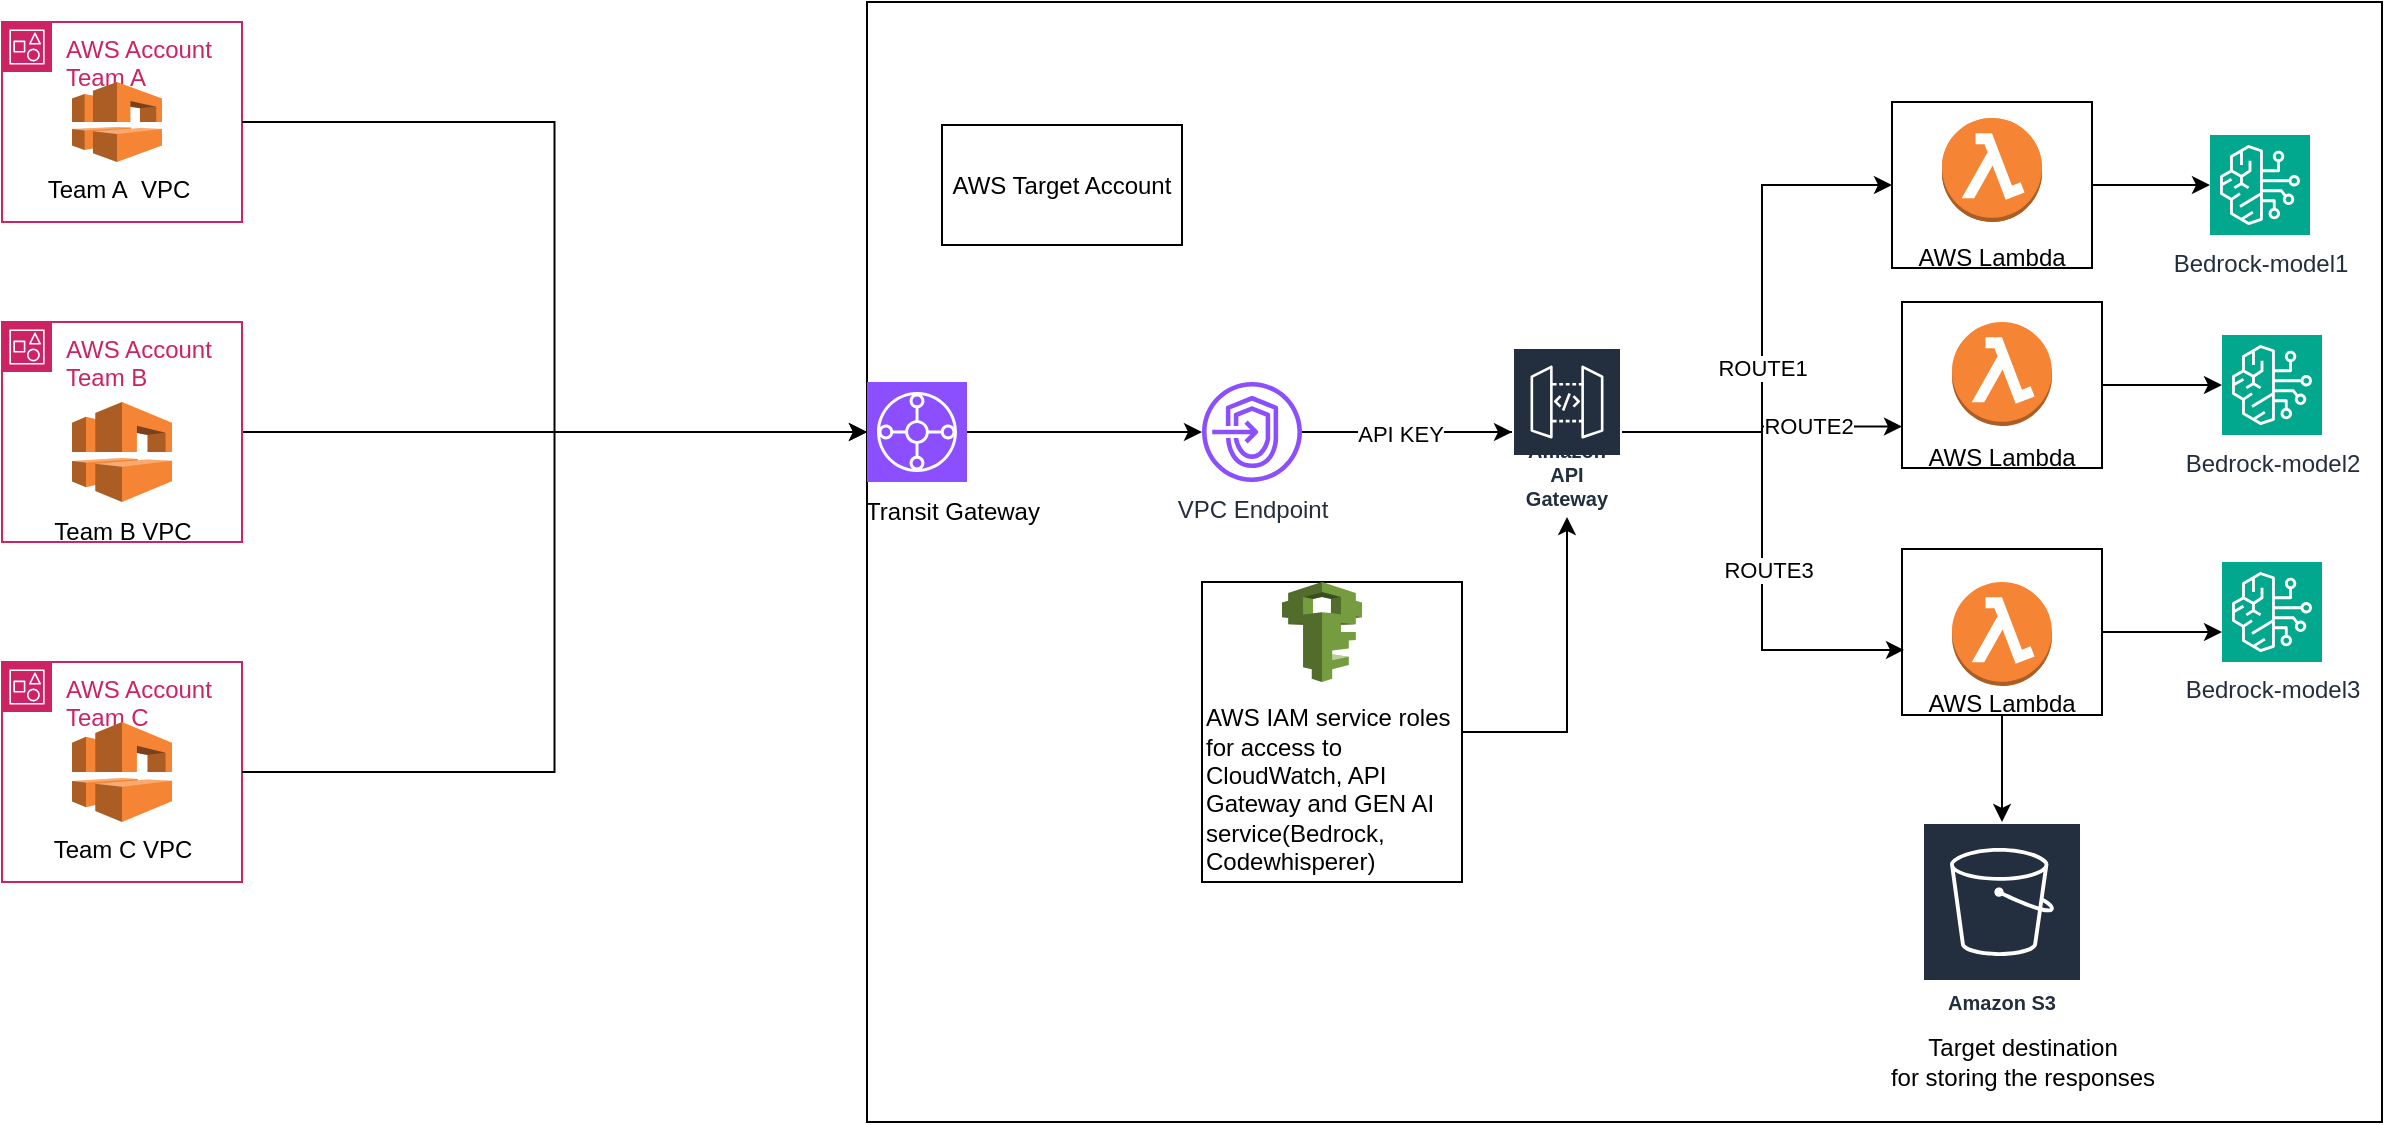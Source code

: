 <mxfile version="22.1.18" type="device">
  <diagram name="Page-1" id="lVhPmbHI_ceuKaDz-TpS">
    <mxGraphModel dx="1471" dy="1672" grid="1" gridSize="10" guides="1" tooltips="1" connect="1" arrows="1" fold="1" page="1" pageScale="1" pageWidth="850" pageHeight="1100" math="0" shadow="0">
      <root>
        <mxCell id="0" />
        <mxCell id="1" parent="0" />
        <mxCell id="KUIU2Cl7BWqN0_f4sA5B-7" value="AWS Account&lt;br&gt;Team A" style="points=[[0,0],[0.25,0],[0.5,0],[0.75,0],[1,0],[1,0.25],[1,0.5],[1,0.75],[1,1],[0.75,1],[0.5,1],[0.25,1],[0,1],[0,0.75],[0,0.5],[0,0.25]];outlineConnect=0;gradientColor=none;html=1;whiteSpace=wrap;fontSize=12;fontStyle=0;container=1;pointerEvents=0;collapsible=0;recursiveResize=0;shape=mxgraph.aws4.group;grIcon=mxgraph.aws4.group_account;strokeColor=#CD2264;fillColor=none;verticalAlign=top;align=left;spacingLeft=30;fontColor=#CD2264;dashed=0;" parent="1" vertex="1">
          <mxGeometry x="20" y="-450" width="120" height="100" as="geometry" />
        </mxCell>
        <mxCell id="KUIU2Cl7BWqN0_f4sA5B-25" value="Team A&amp;nbsp; VPC" style="outlineConnect=0;dashed=0;verticalLabelPosition=bottom;verticalAlign=top;align=center;html=1;shape=mxgraph.aws3.vpc;fillColor=#F58534;gradientColor=none;" parent="KUIU2Cl7BWqN0_f4sA5B-7" vertex="1">
          <mxGeometry x="35" y="30" width="45" height="40" as="geometry" />
        </mxCell>
        <mxCell id="KUIU2Cl7BWqN0_f4sA5B-43" style="edgeStyle=orthogonalEdgeStyle;rounded=0;orthogonalLoop=1;jettySize=auto;html=1;" parent="1" source="KUIU2Cl7BWqN0_f4sA5B-20" edge="1">
          <mxGeometry relative="1" as="geometry">
            <mxPoint x="480" y="-245" as="targetPoint" />
          </mxGeometry>
        </mxCell>
        <mxCell id="KUIU2Cl7BWqN0_f4sA5B-20" value="AWS Account&lt;br&gt;Team B" style="points=[[0,0],[0.25,0],[0.5,0],[0.75,0],[1,0],[1,0.25],[1,0.5],[1,0.75],[1,1],[0.75,1],[0.5,1],[0.25,1],[0,1],[0,0.75],[0,0.5],[0,0.25]];outlineConnect=0;gradientColor=none;html=1;whiteSpace=wrap;fontSize=12;fontStyle=0;container=1;pointerEvents=0;collapsible=0;recursiveResize=0;shape=mxgraph.aws4.group;grIcon=mxgraph.aws4.group_account;strokeColor=#CD2264;fillColor=none;verticalAlign=top;align=left;spacingLeft=30;fontColor=#CD2264;dashed=0;" parent="1" vertex="1">
          <mxGeometry x="20" y="-300" width="120" height="110" as="geometry" />
        </mxCell>
        <mxCell id="KUIU2Cl7BWqN0_f4sA5B-26" value="" style="outlineConnect=0;dashed=0;verticalLabelPosition=bottom;verticalAlign=top;align=center;html=1;shape=mxgraph.aws3.vpc;fillColor=#F58534;gradientColor=none;" parent="KUIU2Cl7BWqN0_f4sA5B-20" vertex="1">
          <mxGeometry x="35" y="40" width="50" height="50" as="geometry" />
        </mxCell>
        <mxCell id="KUIU2Cl7BWqN0_f4sA5B-30" value="Team B VPC" style="text;html=1;align=center;verticalAlign=middle;resizable=0;points=[];autosize=1;strokeColor=none;fillColor=none;" parent="KUIU2Cl7BWqN0_f4sA5B-20" vertex="1">
          <mxGeometry x="15" y="90" width="90" height="30" as="geometry" />
        </mxCell>
        <mxCell id="KUIU2Cl7BWqN0_f4sA5B-21" value="AWS Account&lt;br&gt;Team C" style="points=[[0,0],[0.25,0],[0.5,0],[0.75,0],[1,0],[1,0.25],[1,0.5],[1,0.75],[1,1],[0.75,1],[0.5,1],[0.25,1],[0,1],[0,0.75],[0,0.5],[0,0.25]];outlineConnect=0;gradientColor=none;html=1;whiteSpace=wrap;fontSize=12;fontStyle=0;container=1;pointerEvents=0;collapsible=0;recursiveResize=0;shape=mxgraph.aws4.group;grIcon=mxgraph.aws4.group_account;strokeColor=#CD2264;fillColor=none;verticalAlign=top;align=left;spacingLeft=30;fontColor=#CD2264;dashed=0;" parent="1" vertex="1">
          <mxGeometry x="20" y="-130" width="120" height="110" as="geometry" />
        </mxCell>
        <mxCell id="KUIU2Cl7BWqN0_f4sA5B-24" value="Team C VPC" style="outlineConnect=0;dashed=0;verticalLabelPosition=bottom;verticalAlign=top;align=center;html=1;shape=mxgraph.aws3.vpc;fillColor=#F58534;gradientColor=none;" parent="KUIU2Cl7BWqN0_f4sA5B-21" vertex="1">
          <mxGeometry x="35" y="30" width="50" height="50" as="geometry" />
        </mxCell>
        <mxCell id="KUIU2Cl7BWqN0_f4sA5B-33" style="edgeStyle=orthogonalEdgeStyle;rounded=0;orthogonalLoop=1;jettySize=auto;html=1;exitX=1;exitY=0.5;exitDx=0;exitDy=0;entryX=0;entryY=0.5;entryDx=0;entryDy=0;entryPerimeter=0;" parent="1" source="KUIU2Cl7BWqN0_f4sA5B-7" target="KUIU2Cl7BWqN0_f4sA5B-28" edge="1">
          <mxGeometry relative="1" as="geometry" />
        </mxCell>
        <mxCell id="KUIU2Cl7BWqN0_f4sA5B-36" value="" style="rounded=0;whiteSpace=wrap;html=1;" parent="1" vertex="1">
          <mxGeometry x="452.5" y="-460" width="757.5" height="560" as="geometry" />
        </mxCell>
        <mxCell id="KUIU2Cl7BWqN0_f4sA5B-58" style="edgeStyle=orthogonalEdgeStyle;rounded=0;orthogonalLoop=1;jettySize=auto;html=1;entryX=0;entryY=0.5;entryDx=0;entryDy=0;" parent="1" target="arCp2fNtOiVGv7x5m-Go-11" edge="1">
          <mxGeometry relative="1" as="geometry">
            <mxPoint x="770" y="-245" as="sourcePoint" />
            <mxPoint x="905" y="-368.5" as="targetPoint" />
            <Array as="points">
              <mxPoint x="900" y="-245" />
              <mxPoint x="900" y="-368" />
            </Array>
          </mxGeometry>
        </mxCell>
        <mxCell id="KUIU2Cl7BWqN0_f4sA5B-59" value="ROUTE1" style="edgeLabel;html=1;align=center;verticalAlign=middle;resizable=0;points=[];" parent="KUIU2Cl7BWqN0_f4sA5B-58" vertex="1" connectable="0">
          <mxGeometry x="0.021" relative="1" as="geometry">
            <mxPoint as="offset" />
          </mxGeometry>
        </mxCell>
        <mxCell id="KUIU2Cl7BWqN0_f4sA5B-60" style="edgeStyle=orthogonalEdgeStyle;rounded=0;orthogonalLoop=1;jettySize=auto;html=1;entryX=0;entryY=0.75;entryDx=0;entryDy=0;" parent="1" source="arCp2fNtOiVGv7x5m-Go-3" target="KUIU2Cl7BWqN0_f4sA5B-49" edge="1">
          <mxGeometry relative="1" as="geometry" />
        </mxCell>
        <mxCell id="KUIU2Cl7BWqN0_f4sA5B-61" value="ROUTE2" style="edgeLabel;html=1;align=center;verticalAlign=middle;resizable=0;points=[];" parent="KUIU2Cl7BWqN0_f4sA5B-60" vertex="1" connectable="0">
          <mxGeometry x="0.341" y="1" relative="1" as="geometry">
            <mxPoint as="offset" />
          </mxGeometry>
        </mxCell>
        <mxCell id="arCp2fNtOiVGv7x5m-Go-3" value="Amazon API Gateway" style="sketch=0;outlineConnect=0;fontColor=#232F3E;gradientColor=none;strokeColor=#ffffff;fillColor=#232F3E;dashed=0;verticalLabelPosition=middle;verticalAlign=bottom;align=center;html=1;whiteSpace=wrap;fontSize=10;fontStyle=1;spacing=3;shape=mxgraph.aws4.productIcon;prIcon=mxgraph.aws4.api_gateway;" parent="1" vertex="1">
          <mxGeometry x="775" y="-287.5" width="55" height="85" as="geometry" />
        </mxCell>
        <mxCell id="KUIU2Cl7BWqN0_f4sA5B-67" style="edgeStyle=orthogonalEdgeStyle;rounded=0;orthogonalLoop=1;jettySize=auto;html=1;" parent="1" source="arCp2fNtOiVGv7x5m-Go-11" target="KUIU2Cl7BWqN0_f4sA5B-64" edge="1">
          <mxGeometry relative="1" as="geometry" />
        </mxCell>
        <mxCell id="arCp2fNtOiVGv7x5m-Go-11" value="&amp;nbsp; &amp;nbsp; &amp;nbsp; &amp;nbsp; &amp;nbsp; &amp;nbsp; &amp;nbsp; &amp;nbsp; &amp;nbsp; &amp;nbsp; &amp;nbsp; &amp;nbsp; &amp;nbsp; &amp;nbsp; &amp;nbsp; &amp;nbsp; &amp;nbsp; &amp;nbsp; &amp;nbsp; &amp;nbsp; &amp;nbsp; &amp;nbsp; &amp;nbsp; &amp;nbsp; &amp;nbsp; &amp;nbsp; &amp;nbsp; &amp;nbsp; &amp;nbsp; &amp;nbsp; &amp;nbsp; &amp;nbsp; &amp;nbsp; &amp;nbsp; &amp;nbsp; &amp;nbsp; &amp;nbsp; &amp;nbsp; &amp;nbsp; &amp;nbsp; &amp;nbsp; &amp;nbsp; &amp;nbsp; &amp;nbsp; &amp;nbsp; &lt;br&gt;&lt;br&gt;&lt;br&gt;AWS Lambda" style="rounded=0;whiteSpace=wrap;html=1;" parent="1" vertex="1">
          <mxGeometry x="965" y="-410" width="100" height="83" as="geometry" />
        </mxCell>
        <mxCell id="arCp2fNtOiVGv7x5m-Go-6" value="" style="outlineConnect=0;dashed=0;verticalLabelPosition=bottom;verticalAlign=top;align=center;html=1;shape=mxgraph.aws3.lambda_function;fillColor=#F58534;gradientColor=none;" parent="1" vertex="1">
          <mxGeometry x="990" y="-402" width="50" height="52" as="geometry" />
        </mxCell>
        <mxCell id="KUIU2Cl7BWqN0_f4sA5B-72" style="edgeStyle=orthogonalEdgeStyle;rounded=0;orthogonalLoop=1;jettySize=auto;html=1;" parent="1" source="arCp2fNtOiVGv7x5m-Go-9" target="arCp2fNtOiVGv7x5m-Go-3" edge="1">
          <mxGeometry relative="1" as="geometry" />
        </mxCell>
        <mxCell id="arCp2fNtOiVGv7x5m-Go-9" value="&lt;br&gt;&lt;br&gt;&lt;br&gt;&lt;br&gt;AWS IAM service roles for access to CloudWatch, API Gateway and GEN AI service(Bedrock, Codewhisperer)" style="rounded=0;whiteSpace=wrap;html=1;align=left;" parent="1" vertex="1">
          <mxGeometry x="620" y="-170" width="130" height="150" as="geometry" />
        </mxCell>
        <mxCell id="arCp2fNtOiVGv7x5m-Go-14" value="" style="outlineConnect=0;dashed=0;verticalLabelPosition=bottom;verticalAlign=top;align=center;html=1;shape=mxgraph.aws3.iam;fillColor=#759C3E;gradientColor=none;" parent="1" vertex="1">
          <mxGeometry x="660" y="-170" width="40" height="50" as="geometry" />
        </mxCell>
        <mxCell id="KUIU2Cl7BWqN0_f4sA5B-41" style="edgeStyle=orthogonalEdgeStyle;rounded=0;orthogonalLoop=1;jettySize=auto;html=1;" parent="1" source="KUIU2Cl7BWqN0_f4sA5B-38" target="arCp2fNtOiVGv7x5m-Go-3" edge="1">
          <mxGeometry relative="1" as="geometry" />
        </mxCell>
        <mxCell id="KUIU2Cl7BWqN0_f4sA5B-52" value="API KEY" style="edgeLabel;html=1;align=center;verticalAlign=middle;resizable=0;points=[];" parent="KUIU2Cl7BWqN0_f4sA5B-41" vertex="1" connectable="0">
          <mxGeometry x="-0.067" y="-1" relative="1" as="geometry">
            <mxPoint as="offset" />
          </mxGeometry>
        </mxCell>
        <mxCell id="KUIU2Cl7BWqN0_f4sA5B-38" value="VPC Endpoint" style="sketch=0;outlineConnect=0;fontColor=#232F3E;gradientColor=none;fillColor=#8C4FFF;strokeColor=none;dashed=0;verticalLabelPosition=bottom;verticalAlign=top;align=center;html=1;fontSize=12;fontStyle=0;aspect=fixed;pointerEvents=1;shape=mxgraph.aws4.endpoints;" parent="1" vertex="1">
          <mxGeometry x="620" y="-270" width="50" height="50" as="geometry" />
        </mxCell>
        <mxCell id="KUIU2Cl7BWqN0_f4sA5B-40" style="edgeStyle=orthogonalEdgeStyle;rounded=0;orthogonalLoop=1;jettySize=auto;html=1;" parent="1" source="KUIU2Cl7BWqN0_f4sA5B-28" target="KUIU2Cl7BWqN0_f4sA5B-38" edge="1">
          <mxGeometry relative="1" as="geometry" />
        </mxCell>
        <mxCell id="KUIU2Cl7BWqN0_f4sA5B-28" value="" style="sketch=0;points=[[0,0,0],[0.25,0,0],[0.5,0,0],[0.75,0,0],[1,0,0],[0,1,0],[0.25,1,0],[0.5,1,0],[0.75,1,0],[1,1,0],[0,0.25,0],[0,0.5,0],[0,0.75,0],[1,0.25,0],[1,0.5,0],[1,0.75,0]];outlineConnect=0;fontColor=#232F3E;fillColor=#8C4FFF;strokeColor=#ffffff;dashed=0;verticalLabelPosition=bottom;verticalAlign=top;align=center;html=1;fontSize=12;fontStyle=0;aspect=fixed;shape=mxgraph.aws4.resourceIcon;resIcon=mxgraph.aws4.transit_gateway;" parent="1" vertex="1">
          <mxGeometry x="452.5" y="-270" width="50" height="50" as="geometry" />
        </mxCell>
        <mxCell id="KUIU2Cl7BWqN0_f4sA5B-29" value="Transit Gateway" style="text;html=1;align=center;verticalAlign=middle;resizable=0;points=[];autosize=1;strokeColor=none;fillColor=none;" parent="1" vertex="1">
          <mxGeometry x="440" y="-220" width="110" height="30" as="geometry" />
        </mxCell>
        <mxCell id="KUIU2Cl7BWqN0_f4sA5B-44" style="edgeStyle=orthogonalEdgeStyle;rounded=0;orthogonalLoop=1;jettySize=auto;html=1;entryX=0;entryY=0.5;entryDx=0;entryDy=0;entryPerimeter=0;" parent="1" source="KUIU2Cl7BWqN0_f4sA5B-21" target="KUIU2Cl7BWqN0_f4sA5B-28" edge="1">
          <mxGeometry relative="1" as="geometry" />
        </mxCell>
        <mxCell id="KUIU2Cl7BWqN0_f4sA5B-49" value="&amp;nbsp; &amp;nbsp; &amp;nbsp; &amp;nbsp; &amp;nbsp; &amp;nbsp; &amp;nbsp; &amp;nbsp; &amp;nbsp; &amp;nbsp; &amp;nbsp; &amp;nbsp; &amp;nbsp; &amp;nbsp; &amp;nbsp; &amp;nbsp; &amp;nbsp; &amp;nbsp; &amp;nbsp; &amp;nbsp; &amp;nbsp; &amp;nbsp; &amp;nbsp; &amp;nbsp; &amp;nbsp; &amp;nbsp; &amp;nbsp; &amp;nbsp; &amp;nbsp; &amp;nbsp; &amp;nbsp; &amp;nbsp; &amp;nbsp; &amp;nbsp; &amp;nbsp; &amp;nbsp; &amp;nbsp; &amp;nbsp; &amp;nbsp; &amp;nbsp; &amp;nbsp; &amp;nbsp; &amp;nbsp; &amp;nbsp; &amp;nbsp; &lt;br&gt;&lt;br&gt;&lt;br&gt;AWS Lambda" style="rounded=0;whiteSpace=wrap;html=1;" parent="1" vertex="1">
          <mxGeometry x="970" y="-310" width="100" height="83" as="geometry" />
        </mxCell>
        <mxCell id="KUIU2Cl7BWqN0_f4sA5B-50" value="" style="outlineConnect=0;dashed=0;verticalLabelPosition=bottom;verticalAlign=top;align=center;html=1;shape=mxgraph.aws3.lambda_function;fillColor=#F58534;gradientColor=none;" parent="1" vertex="1">
          <mxGeometry x="990" y="-402" width="50" height="52" as="geometry" />
        </mxCell>
        <mxCell id="KUIU2Cl7BWqN0_f4sA5B-51" value="" style="outlineConnect=0;dashed=0;verticalLabelPosition=bottom;verticalAlign=top;align=center;html=1;shape=mxgraph.aws3.lambda_function;fillColor=#F58534;gradientColor=none;" parent="1" vertex="1">
          <mxGeometry x="995" y="-300" width="50" height="52" as="geometry" />
        </mxCell>
        <mxCell id="yzkhkzCbZ8yv4IG_ZnIH-3" style="edgeStyle=orthogonalEdgeStyle;rounded=0;orthogonalLoop=1;jettySize=auto;html=1;" edge="1" parent="1" source="KUIU2Cl7BWqN0_f4sA5B-55" target="yzkhkzCbZ8yv4IG_ZnIH-1">
          <mxGeometry relative="1" as="geometry" />
        </mxCell>
        <mxCell id="KUIU2Cl7BWqN0_f4sA5B-55" value="&amp;nbsp; &amp;nbsp; &amp;nbsp; &amp;nbsp; &amp;nbsp; &amp;nbsp; &amp;nbsp; &amp;nbsp; &amp;nbsp; &amp;nbsp; &amp;nbsp; &amp;nbsp; &amp;nbsp; &amp;nbsp; &amp;nbsp; &amp;nbsp; &amp;nbsp; &amp;nbsp; &amp;nbsp; &amp;nbsp; &amp;nbsp; &amp;nbsp; &amp;nbsp; &amp;nbsp; &amp;nbsp; &amp;nbsp; &amp;nbsp; &amp;nbsp; &amp;nbsp; &amp;nbsp; &amp;nbsp; &amp;nbsp; &amp;nbsp; &amp;nbsp; &amp;nbsp; &amp;nbsp; &amp;nbsp; &amp;nbsp; &amp;nbsp; &amp;nbsp; &amp;nbsp; &amp;nbsp; &amp;nbsp; &amp;nbsp; &amp;nbsp; &lt;br&gt;&lt;br&gt;&lt;br&gt;AWS Lambda" style="rounded=0;whiteSpace=wrap;html=1;" parent="1" vertex="1">
          <mxGeometry x="970" y="-186.5" width="100" height="83" as="geometry" />
        </mxCell>
        <mxCell id="KUIU2Cl7BWqN0_f4sA5B-56" value="" style="outlineConnect=0;dashed=0;verticalLabelPosition=bottom;verticalAlign=top;align=center;html=1;shape=mxgraph.aws3.lambda_function;fillColor=#F58534;gradientColor=none;" parent="1" vertex="1">
          <mxGeometry x="995" y="-170" width="50" height="52" as="geometry" />
        </mxCell>
        <mxCell id="KUIU2Cl7BWqN0_f4sA5B-62" style="edgeStyle=orthogonalEdgeStyle;rounded=0;orthogonalLoop=1;jettySize=auto;html=1;entryX=0.01;entryY=0.608;entryDx=0;entryDy=0;entryPerimeter=0;" parent="1" source="arCp2fNtOiVGv7x5m-Go-3" target="KUIU2Cl7BWqN0_f4sA5B-55" edge="1">
          <mxGeometry relative="1" as="geometry" />
        </mxCell>
        <mxCell id="KUIU2Cl7BWqN0_f4sA5B-63" value="ROUTE3" style="edgeLabel;html=1;align=center;verticalAlign=middle;resizable=0;points=[];" parent="KUIU2Cl7BWqN0_f4sA5B-62" vertex="1" connectable="0">
          <mxGeometry x="0.112" y="3" relative="1" as="geometry">
            <mxPoint as="offset" />
          </mxGeometry>
        </mxCell>
        <mxCell id="KUIU2Cl7BWqN0_f4sA5B-64" value="Bedrock-model1" style="sketch=0;points=[[0,0,0],[0.25,0,0],[0.5,0,0],[0.75,0,0],[1,0,0],[0,1,0],[0.25,1,0],[0.5,1,0],[0.75,1,0],[1,1,0],[0,0.25,0],[0,0.5,0],[0,0.75,0],[1,0.25,0],[1,0.5,0],[1,0.75,0]];outlineConnect=0;fontColor=#232F3E;fillColor=#01A88D;strokeColor=#ffffff;dashed=0;verticalLabelPosition=bottom;verticalAlign=top;align=center;html=1;fontSize=12;fontStyle=0;aspect=fixed;shape=mxgraph.aws4.resourceIcon;resIcon=mxgraph.aws4.bedrock;" parent="1" vertex="1">
          <mxGeometry x="1124" y="-393.5" width="50" height="50" as="geometry" />
        </mxCell>
        <mxCell id="KUIU2Cl7BWqN0_f4sA5B-65" value="Bedrock-model2" style="sketch=0;points=[[0,0,0],[0.25,0,0],[0.5,0,0],[0.75,0,0],[1,0,0],[0,1,0],[0.25,1,0],[0.5,1,0],[0.75,1,0],[1,1,0],[0,0.25,0],[0,0.5,0],[0,0.75,0],[1,0.25,0],[1,0.5,0],[1,0.75,0]];outlineConnect=0;fontColor=#232F3E;fillColor=#01A88D;strokeColor=#ffffff;dashed=0;verticalLabelPosition=bottom;verticalAlign=top;align=center;html=1;fontSize=12;fontStyle=0;aspect=fixed;shape=mxgraph.aws4.resourceIcon;resIcon=mxgraph.aws4.bedrock;" parent="1" vertex="1">
          <mxGeometry x="1130" y="-293.5" width="50" height="50" as="geometry" />
        </mxCell>
        <mxCell id="KUIU2Cl7BWqN0_f4sA5B-66" value="Bedrock-model3" style="sketch=0;points=[[0,0,0],[0.25,0,0],[0.5,0,0],[0.75,0,0],[1,0,0],[0,1,0],[0.25,1,0],[0.5,1,0],[0.75,1,0],[1,1,0],[0,0.25,0],[0,0.5,0],[0,0.75,0],[1,0.25,0],[1,0.5,0],[1,0.75,0]];outlineConnect=0;fontColor=#232F3E;fillColor=#01A88D;strokeColor=#ffffff;dashed=0;verticalLabelPosition=bottom;verticalAlign=top;align=center;html=1;fontSize=12;fontStyle=0;aspect=fixed;shape=mxgraph.aws4.resourceIcon;resIcon=mxgraph.aws4.bedrock;" parent="1" vertex="1">
          <mxGeometry x="1130" y="-180" width="50" height="50" as="geometry" />
        </mxCell>
        <mxCell id="KUIU2Cl7BWqN0_f4sA5B-68" style="edgeStyle=orthogonalEdgeStyle;rounded=0;orthogonalLoop=1;jettySize=auto;html=1;entryX=0;entryY=0.5;entryDx=0;entryDy=0;entryPerimeter=0;" parent="1" source="KUIU2Cl7BWqN0_f4sA5B-49" target="KUIU2Cl7BWqN0_f4sA5B-65" edge="1">
          <mxGeometry relative="1" as="geometry" />
        </mxCell>
        <mxCell id="KUIU2Cl7BWqN0_f4sA5B-70" style="edgeStyle=orthogonalEdgeStyle;rounded=0;orthogonalLoop=1;jettySize=auto;html=1;" parent="1" source="KUIU2Cl7BWqN0_f4sA5B-55" edge="1">
          <mxGeometry relative="1" as="geometry">
            <mxPoint x="1130" y="-145" as="targetPoint" />
          </mxGeometry>
        </mxCell>
        <mxCell id="KUIU2Cl7BWqN0_f4sA5B-71" value="AWS Target Account" style="rounded=0;whiteSpace=wrap;html=1;" parent="1" vertex="1">
          <mxGeometry x="490" y="-398.5" width="120" height="60" as="geometry" />
        </mxCell>
        <mxCell id="yzkhkzCbZ8yv4IG_ZnIH-1" value="Amazon S3" style="sketch=0;outlineConnect=0;fontColor=#232F3E;gradientColor=none;strokeColor=#ffffff;fillColor=#232F3E;dashed=0;verticalLabelPosition=middle;verticalAlign=bottom;align=center;html=1;whiteSpace=wrap;fontSize=10;fontStyle=1;spacing=3;shape=mxgraph.aws4.productIcon;prIcon=mxgraph.aws4.s3;" vertex="1" parent="1">
          <mxGeometry x="980" y="-50" width="80" height="100" as="geometry" />
        </mxCell>
        <mxCell id="yzkhkzCbZ8yv4IG_ZnIH-2" value="Target destination &lt;br&gt;for storing the responses" style="text;html=1;align=center;verticalAlign=middle;resizable=0;points=[];autosize=1;strokeColor=none;fillColor=none;" vertex="1" parent="1">
          <mxGeometry x="950" y="50" width="160" height="40" as="geometry" />
        </mxCell>
      </root>
    </mxGraphModel>
  </diagram>
</mxfile>
